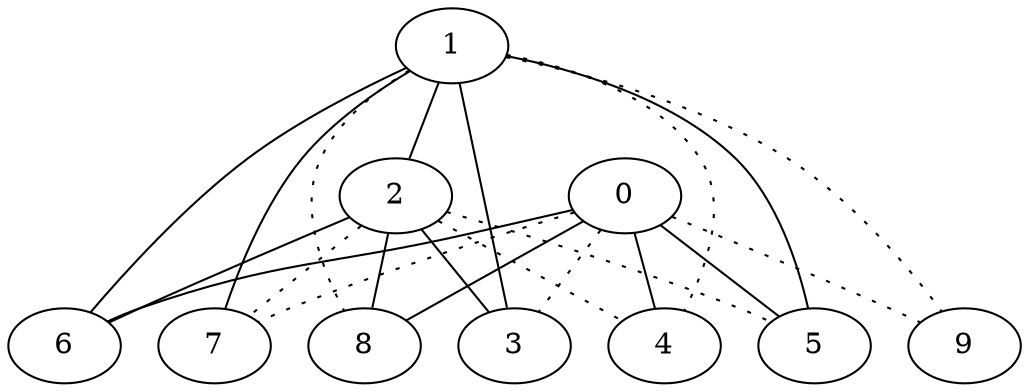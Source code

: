 graph {
a0[label=0];
a1[label=1];
a2[label=2];
a3[label=3];
a4[label=4];
a5[label=5];
a6[label=6];
a7[label=7];
a8[label=8];
a9[label=9];
a0 -- a3 [style=dotted];
a0 -- a4;
a0 -- a5;
a0 -- a6;
a0 -- a7 [style=dotted];
a0 -- a8;
a0 -- a9 [style=dotted];
a1 -- a2;
a1 -- a3;
a1 -- a4 [style=dotted];
a1 -- a5;
a1 -- a6;
a1 -- a7;
a1 -- a8 [style=dotted];
a1 -- a9 [style=dotted];
a2 -- a3;
a2 -- a4 [style=dotted];
a2 -- a5 [style=dotted];
a2 -- a6;
a2 -- a7 [style=dotted];
a2 -- a8;
}
